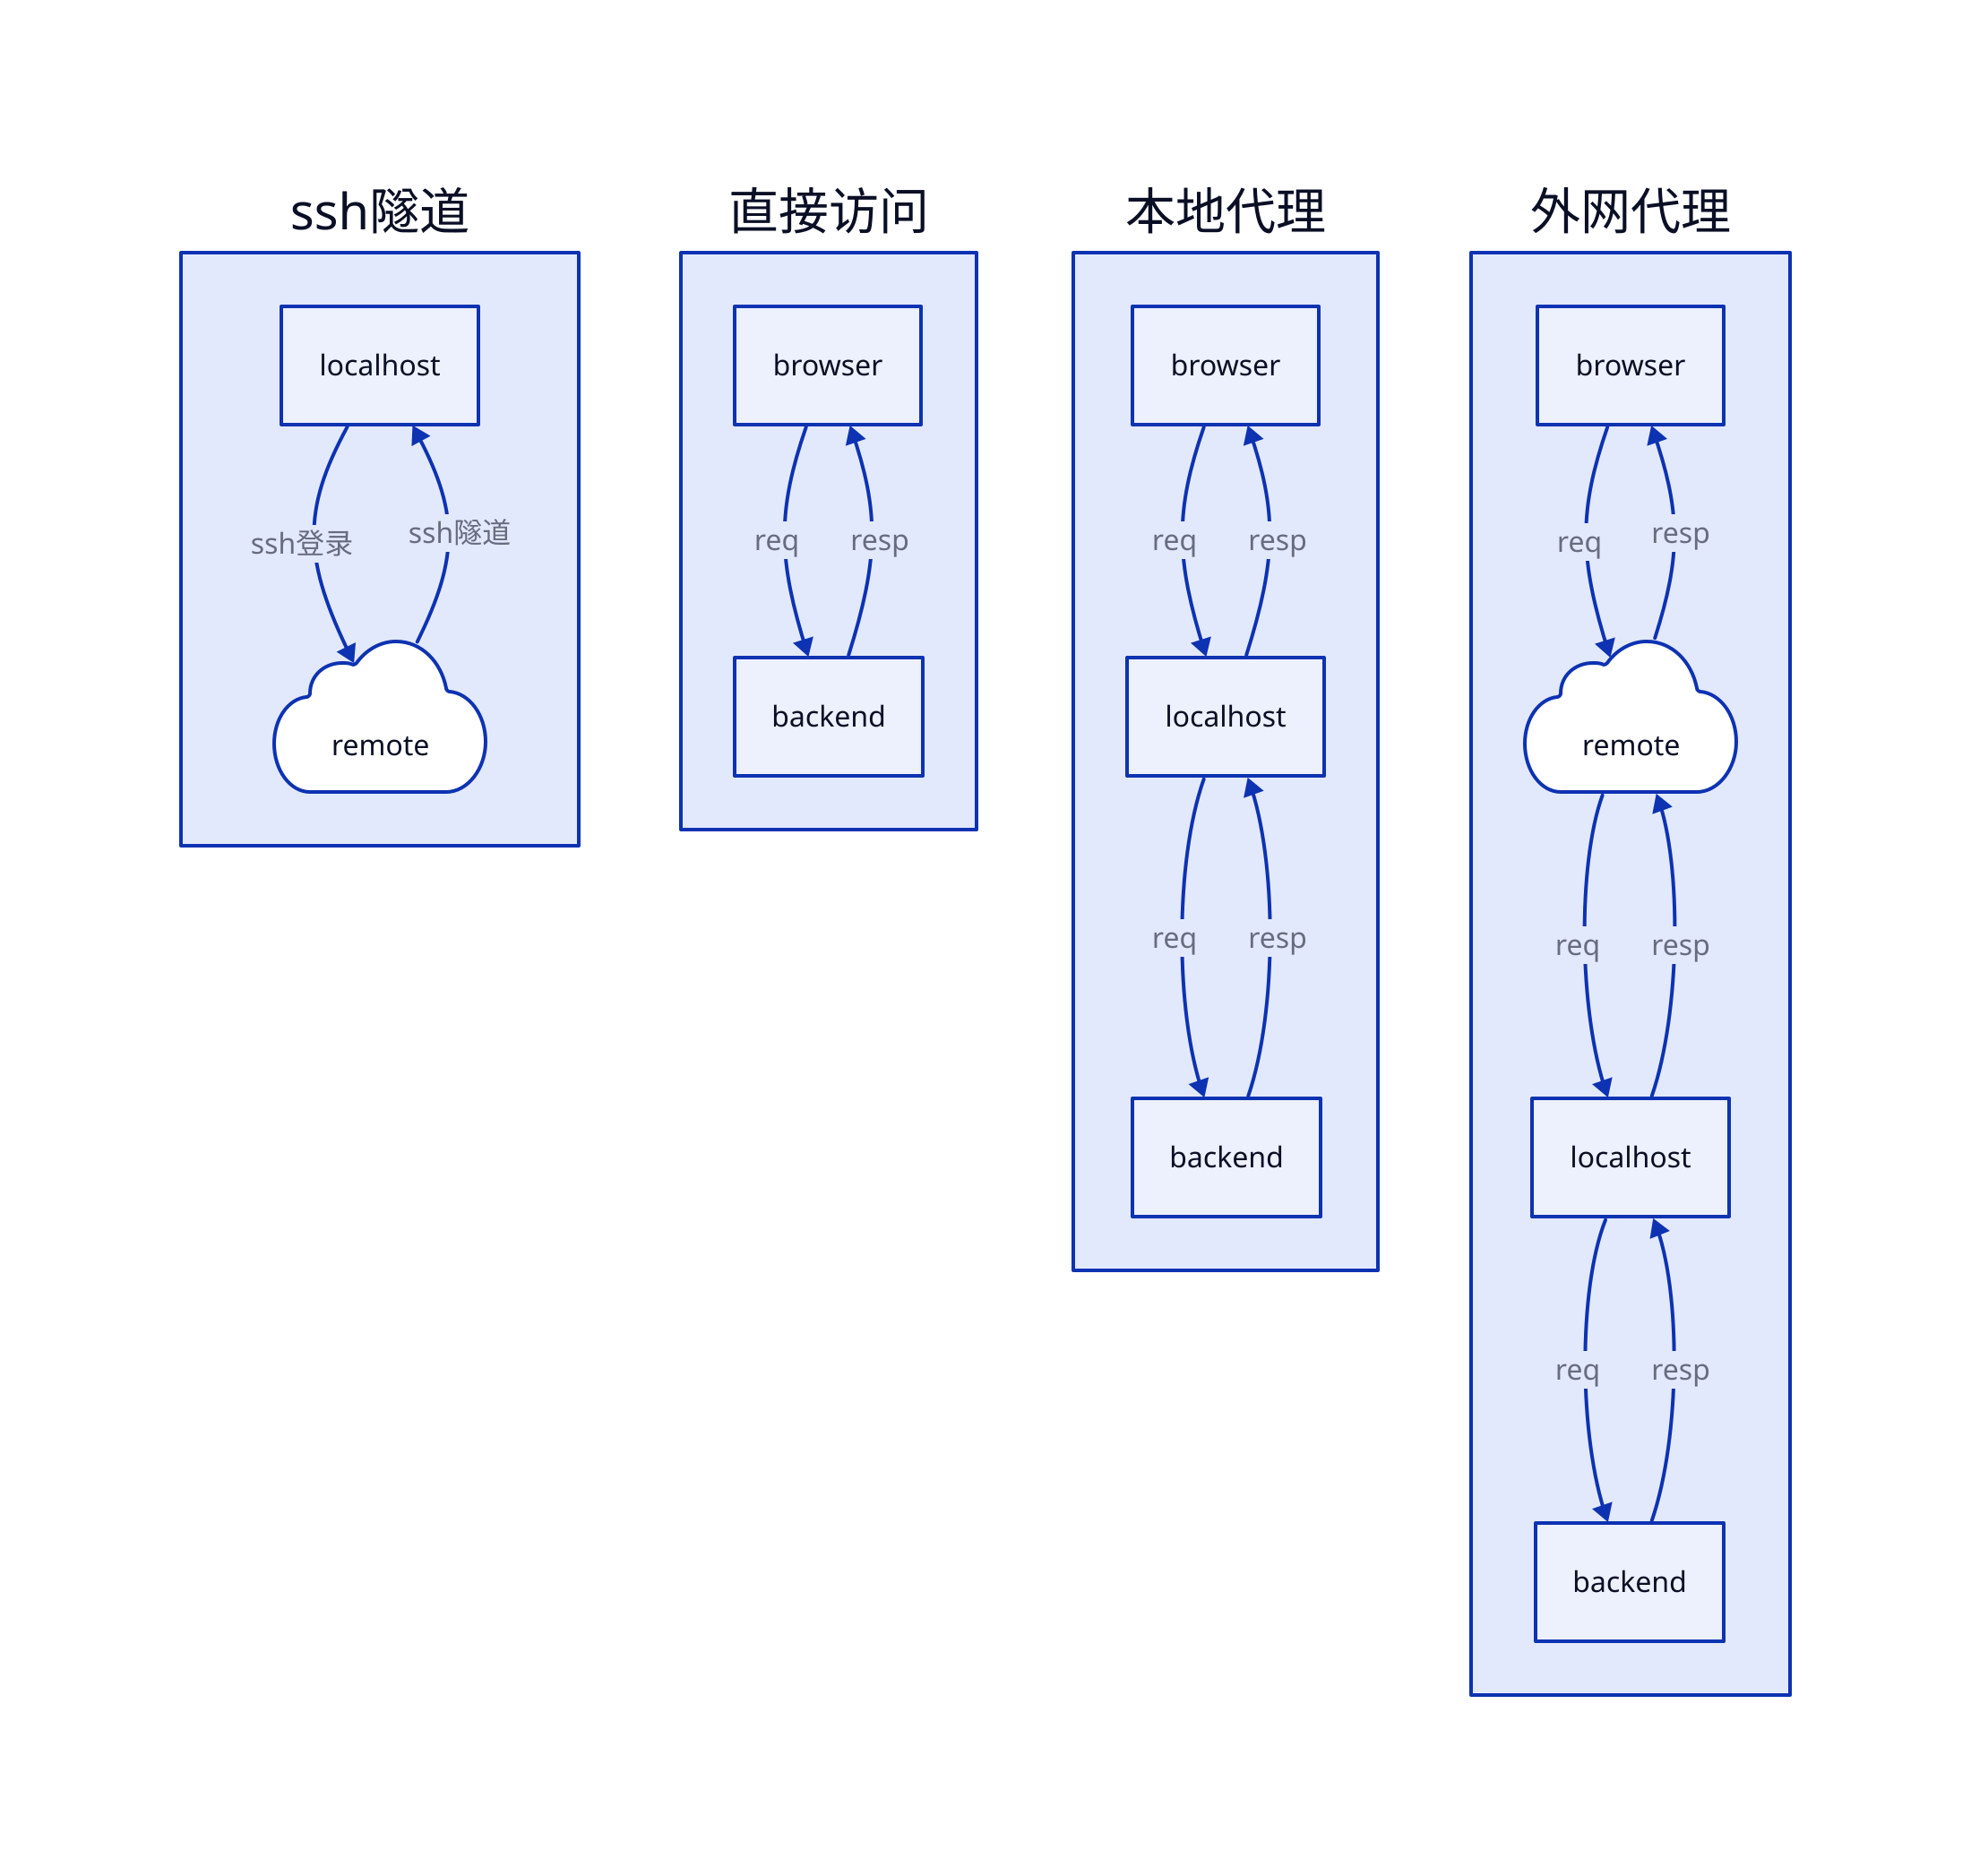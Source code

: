 ssh隧道:{
    localhost->remote:ssh登录
    remote->localhost:ssh隧道
    remote.shape:cloud
}

直接访问:{
    browser->backend:req
    browser<-backend:resp
}

本地代理:{
    browser->localhost:req
    browser<-localhost:resp
    localhost->backend:req
    backend->localhost:resp
}

外网代理:{
    browser->remote:req
    browser<-remote:resp
    remote->localhost:req
    localhost->remote:resp
    localhost->backend:req
    backend->localhost:resp


    remote.shape:cloud
}









